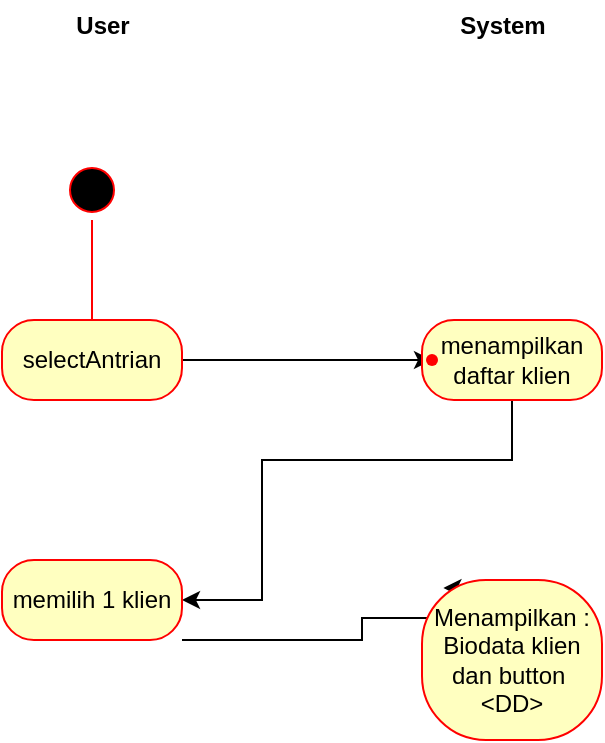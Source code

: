 <mxfile version="22.1.8" type="github">
  <diagram name="Page-1" id="iyjL0SpkzG_3_o8AuMqo">
    <mxGraphModel dx="1026" dy="433" grid="1" gridSize="10" guides="1" tooltips="1" connect="1" arrows="1" fold="1" page="1" pageScale="1" pageWidth="850" pageHeight="1100" math="0" shadow="0">
      <root>
        <mxCell id="0" />
        <mxCell id="1" parent="0" />
        <mxCell id="WXtiDXbqrUkDzgwtgcUn-1" value="" style="ellipse;html=1;shape=startState;fillColor=#000000;strokeColor=#ff0000;" vertex="1" parent="1">
          <mxGeometry x="60" y="160" width="30" height="30" as="geometry" />
        </mxCell>
        <mxCell id="WXtiDXbqrUkDzgwtgcUn-2" value="" style="edgeStyle=orthogonalEdgeStyle;html=1;verticalAlign=bottom;endArrow=open;endSize=8;strokeColor=#ff0000;rounded=0;" edge="1" source="WXtiDXbqrUkDzgwtgcUn-1" parent="1">
          <mxGeometry relative="1" as="geometry">
            <mxPoint x="75" y="250" as="targetPoint" />
          </mxGeometry>
        </mxCell>
        <mxCell id="WXtiDXbqrUkDzgwtgcUn-9" value="" style="edgeStyle=orthogonalEdgeStyle;rounded=0;orthogonalLoop=1;jettySize=auto;html=1;entryX=0.05;entryY=0.533;entryDx=0;entryDy=0;entryPerimeter=0;" edge="1" parent="1" source="WXtiDXbqrUkDzgwtgcUn-3" target="WXtiDXbqrUkDzgwtgcUn-8">
          <mxGeometry relative="1" as="geometry" />
        </mxCell>
        <mxCell id="WXtiDXbqrUkDzgwtgcUn-3" value="selectAntrian" style="rounded=1;whiteSpace=wrap;html=1;arcSize=40;fontColor=#000000;fillColor=#ffffc0;strokeColor=#ff0000;" vertex="1" parent="1">
          <mxGeometry x="30" y="240" width="90" height="40" as="geometry" />
        </mxCell>
        <mxCell id="WXtiDXbqrUkDzgwtgcUn-5" value="User" style="text;align=center;fontStyle=1;verticalAlign=middle;spacingLeft=3;spacingRight=3;strokeColor=none;rotatable=0;points=[[0,0.5],[1,0.5]];portConstraint=eastwest;html=1;" vertex="1" parent="1">
          <mxGeometry x="40" y="80" width="80" height="26" as="geometry" />
        </mxCell>
        <mxCell id="WXtiDXbqrUkDzgwtgcUn-6" value="System" style="text;align=center;fontStyle=1;verticalAlign=middle;spacingLeft=3;spacingRight=3;strokeColor=none;rotatable=0;points=[[0,0.5],[1,0.5]];portConstraint=eastwest;html=1;" vertex="1" parent="1">
          <mxGeometry x="240" y="80" width="80" height="26" as="geometry" />
        </mxCell>
        <mxCell id="WXtiDXbqrUkDzgwtgcUn-11" value="" style="edgeStyle=orthogonalEdgeStyle;rounded=0;orthogonalLoop=1;jettySize=auto;html=1;entryX=1;entryY=0.5;entryDx=0;entryDy=0;" edge="1" parent="1" source="WXtiDXbqrUkDzgwtgcUn-7" target="WXtiDXbqrUkDzgwtgcUn-14">
          <mxGeometry relative="1" as="geometry">
            <mxPoint x="285" y="380" as="targetPoint" />
            <Array as="points">
              <mxPoint x="285" y="310" />
              <mxPoint x="160" y="310" />
              <mxPoint x="160" y="380" />
            </Array>
          </mxGeometry>
        </mxCell>
        <mxCell id="WXtiDXbqrUkDzgwtgcUn-7" value="menampilkan daftar klien" style="rounded=1;whiteSpace=wrap;html=1;arcSize=40;fontColor=#000000;fillColor=#ffffc0;strokeColor=#ff0000;" vertex="1" parent="1">
          <mxGeometry x="240" y="240" width="90" height="40" as="geometry" />
        </mxCell>
        <mxCell id="WXtiDXbqrUkDzgwtgcUn-8" value="" style="shape=waypoint;sketch=0;size=6;pointerEvents=1;points=[];fillColor=#ffffc0;resizable=0;rotatable=0;perimeter=centerPerimeter;snapToPoint=1;strokeColor=#ff0000;fontColor=#000000;rounded=1;arcSize=40;" vertex="1" parent="1">
          <mxGeometry x="235" y="250" width="20" height="20" as="geometry" />
        </mxCell>
        <mxCell id="WXtiDXbqrUkDzgwtgcUn-16" value="" style="edgeStyle=orthogonalEdgeStyle;rounded=0;orthogonalLoop=1;jettySize=auto;html=1;entryX=0.119;entryY=0.05;entryDx=0;entryDy=0;entryPerimeter=0;" edge="1" parent="1" source="WXtiDXbqrUkDzgwtgcUn-14" target="WXtiDXbqrUkDzgwtgcUn-17">
          <mxGeometry relative="1" as="geometry">
            <mxPoint x="270" y="390" as="targetPoint" />
            <Array as="points">
              <mxPoint x="210" y="400" />
              <mxPoint x="210" y="389" />
              <mxPoint x="263" y="389" />
              <mxPoint x="263" y="374" />
            </Array>
          </mxGeometry>
        </mxCell>
        <mxCell id="WXtiDXbqrUkDzgwtgcUn-14" value="memilih 1 klien" style="rounded=1;whiteSpace=wrap;html=1;arcSize=40;fontColor=#000000;fillColor=#ffffc0;strokeColor=#ff0000;" vertex="1" parent="1">
          <mxGeometry x="30" y="360" width="90" height="40" as="geometry" />
        </mxCell>
        <mxCell id="WXtiDXbqrUkDzgwtgcUn-17" value="Menampilkan :&lt;br&gt;Biodata klien dan button&amp;nbsp;&lt;br&gt;&amp;lt;DD&amp;gt;" style="rounded=1;whiteSpace=wrap;html=1;arcSize=40;fontColor=#000000;fillColor=#ffffc0;strokeColor=#ff0000;" vertex="1" parent="1">
          <mxGeometry x="240" y="370" width="90" height="80" as="geometry" />
        </mxCell>
      </root>
    </mxGraphModel>
  </diagram>
</mxfile>
